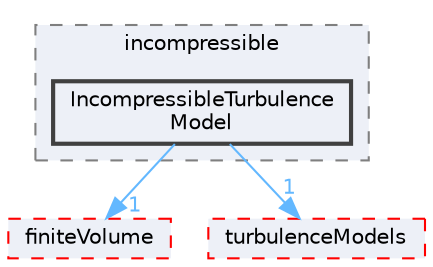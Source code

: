 digraph "src/TurbulenceModels/incompressible/IncompressibleTurbulenceModel"
{
 // LATEX_PDF_SIZE
  bgcolor="transparent";
  edge [fontname=Helvetica,fontsize=10,labelfontname=Helvetica,labelfontsize=10];
  node [fontname=Helvetica,fontsize=10,shape=box,height=0.2,width=0.4];
  compound=true
  subgraph clusterdir_65e3a25be7d63d0357fd279a6ba5d718 {
    graph [ bgcolor="#edf0f7", pencolor="grey50", label="incompressible", fontname=Helvetica,fontsize=10 style="filled,dashed", URL="dir_65e3a25be7d63d0357fd279a6ba5d718.html",tooltip=""]
  dir_de2cd593d19cc0a8b5c44c5f0647956e [label="IncompressibleTurbulence\lModel", fillcolor="#edf0f7", color="grey25", style="filled,bold", URL="dir_de2cd593d19cc0a8b5c44c5f0647956e.html",tooltip=""];
  }
  dir_9bd15774b555cf7259a6fa18f99fe99b [label="finiteVolume", fillcolor="#edf0f7", color="red", style="filled,dashed", URL="dir_9bd15774b555cf7259a6fa18f99fe99b.html",tooltip=""];
  dir_a3dc37bcacf99bb6122ed819dac99f09 [label="turbulenceModels", fillcolor="#edf0f7", color="red", style="filled,dashed", URL="dir_a3dc37bcacf99bb6122ed819dac99f09.html",tooltip=""];
  dir_de2cd593d19cc0a8b5c44c5f0647956e->dir_9bd15774b555cf7259a6fa18f99fe99b [headlabel="1", labeldistance=1.5 headhref="dir_001830_001387.html" href="dir_001830_001387.html" color="steelblue1" fontcolor="steelblue1"];
  dir_de2cd593d19cc0a8b5c44c5f0647956e->dir_a3dc37bcacf99bb6122ed819dac99f09 [headlabel="1", labeldistance=1.5 headhref="dir_001830_004144.html" href="dir_001830_004144.html" color="steelblue1" fontcolor="steelblue1"];
}
